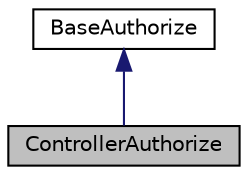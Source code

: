 digraph "ControllerAuthorize"
{
  edge [fontname="Helvetica",fontsize="10",labelfontname="Helvetica",labelfontsize="10"];
  node [fontname="Helvetica",fontsize="10",shape=record];
  Node1 [label="ControllerAuthorize",height=0.2,width=0.4,color="black", fillcolor="grey75", style="filled", fontcolor="black"];
  Node2 -> Node1 [dir="back",color="midnightblue",fontsize="10",style="solid",fontname="Helvetica"];
  Node2 [label="BaseAuthorize",height=0.2,width=0.4,color="black", fillcolor="white", style="filled",URL="$class_cake_1_1_auth_1_1_base_authorize.html"];
}
